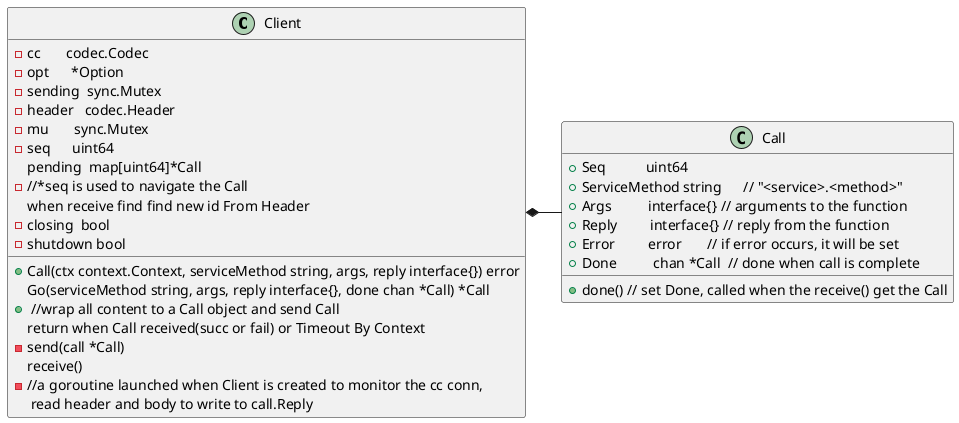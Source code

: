 @startuml
class Client{
- cc       codec.Codec
- opt      *Option
- sending  sync.Mutex
- header   codec.Header
- mu       sync.Mutex
- seq      uint64
- pending  map[uint64]*Call \n//*seq is used to navigate the Call \nwhen receive find find new id From Header
- closing  bool
- shutdown bool

+ Call(ctx context.Context, serviceMethod string, args, reply interface{}) error
+ Go(serviceMethod string, args, reply interface{}, done chan *Call) *Call \n //wrap all content to a Call object and send Call \nreturn when Call received(succ or fail) or Timeout By Context
- send(call *Call)
- receive() \n//a goroutine launched when Client is created to monitor the cc conn,\n read header and body to write to call.Reply

}

class Call{
+ Seq           uint64
+ ServiceMethod string      // "<service>.<method>"
+ Args          interface{} // arguments to the function
+ Reply         interface{} // reply from the function
+ Error         error       // if error occurs, it will be set
+ Done          chan *Call  // done when call is complete
+ done() // set Done, called when the receive() get the Call
}

Client *-right- Call
@enduml